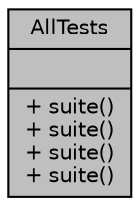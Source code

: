 digraph "AllTests"
{
 // LATEX_PDF_SIZE
  edge [fontname="Helvetica",fontsize="10",labelfontname="Helvetica",labelfontsize="10"];
  node [fontname="Helvetica",fontsize="10",shape=record];
  Node1 [label="{AllTests\n||+ suite()\l+ suite()\l+ suite()\l+ suite()\l}",height=0.2,width=0.4,color="black", fillcolor="grey75", style="filled", fontcolor="black",tooltip=" "];
}
